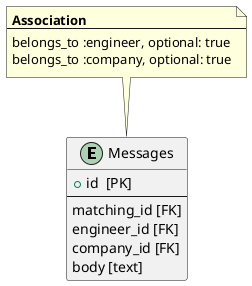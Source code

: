 @startuml message

entity "Messages" as message {
  +id  [PK]
  --
  matching_id [FK]
  engineer_id [FK]
  company_id [FK]
  body [text]
}

note top
  **Association**
  --
  belongs_to :engineer, optional: true
  belongs_to :company, optional: true
end note

@enduml
